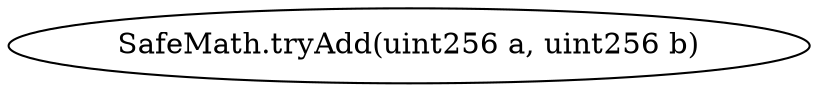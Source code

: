 digraph "" {
	graph [bb="0,0,325.13,36"];
	node [label="\N"];
	"SafeMath.tryAdd(uint256 a, uint256 b)"	 [height=0.5,
		pos="162.57,18",
		width=4.5157];
}
digraph "" {
	graph [bb="0,0,325.13,36"];
	node [label="\N"];
	"SafeMath.tryAdd(uint256 a, uint256 b)"	 [height=0.5,
		pos="162.57,18",
		width=4.5157];
}
